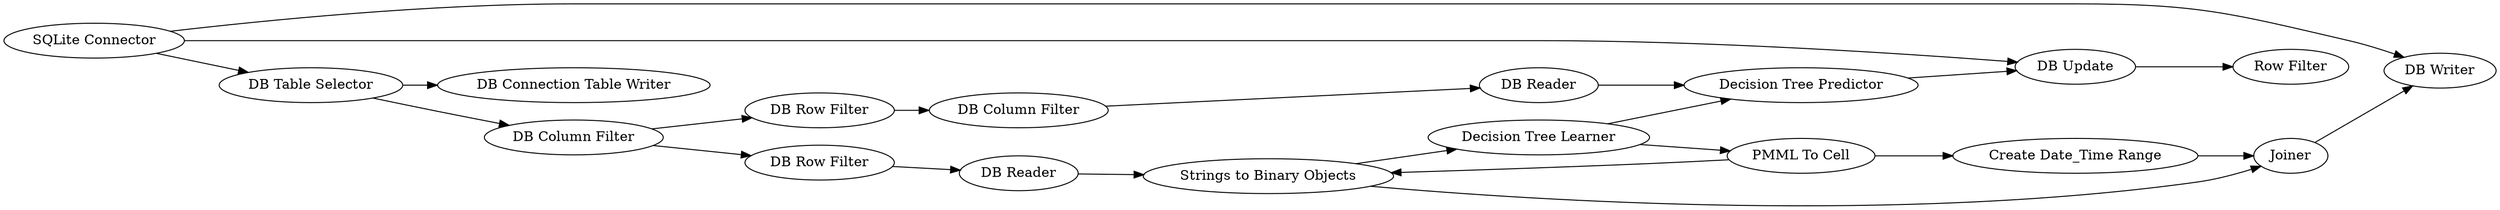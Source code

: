 digraph {
	183 [label="SQLite Connector"]
	184 [label="DB Table Selector"]
	185 [label="DB Column Filter"]
	186 [label="DB Row Filter"]
	187 [label="DB Row Filter"]
	188 [label="DB Column Filter"]
	190 [label="Number To String"]
	193 [label="Decision Tree Predictor"]
	194 [label="DB Reader"]
	195 [label="Decision Tree Learner"]
	196 [label="DB Reader"]
	177 [label="PMML To Cell"]
	190 [label="Strings to Binary Objects"]
	191 [label="Create Date_Time Range"]
	192 [label=Joiner]
	198 [label="DB Connection Table Writer"]
	199 [label="DB Writer"]
	201 [label="Row Filter"]
	202 [label="DB Update"]
	177 -> 191
	177 -> 190
	190 -> 192
	191 -> 192
	183 -> 184
	183 -> 199
	183 -> 202
	184 -> 185
	184 -> 198
	185 -> 187
	185 -> 186
	186 -> 194
	187 -> 188
	188 -> 196
	190 -> 195
	193 -> 202
	194 -> 190
	195 -> 193
	195 -> 177
	196 -> 193
	192 -> 199
	202 -> 201
	rankdir=LR
}
